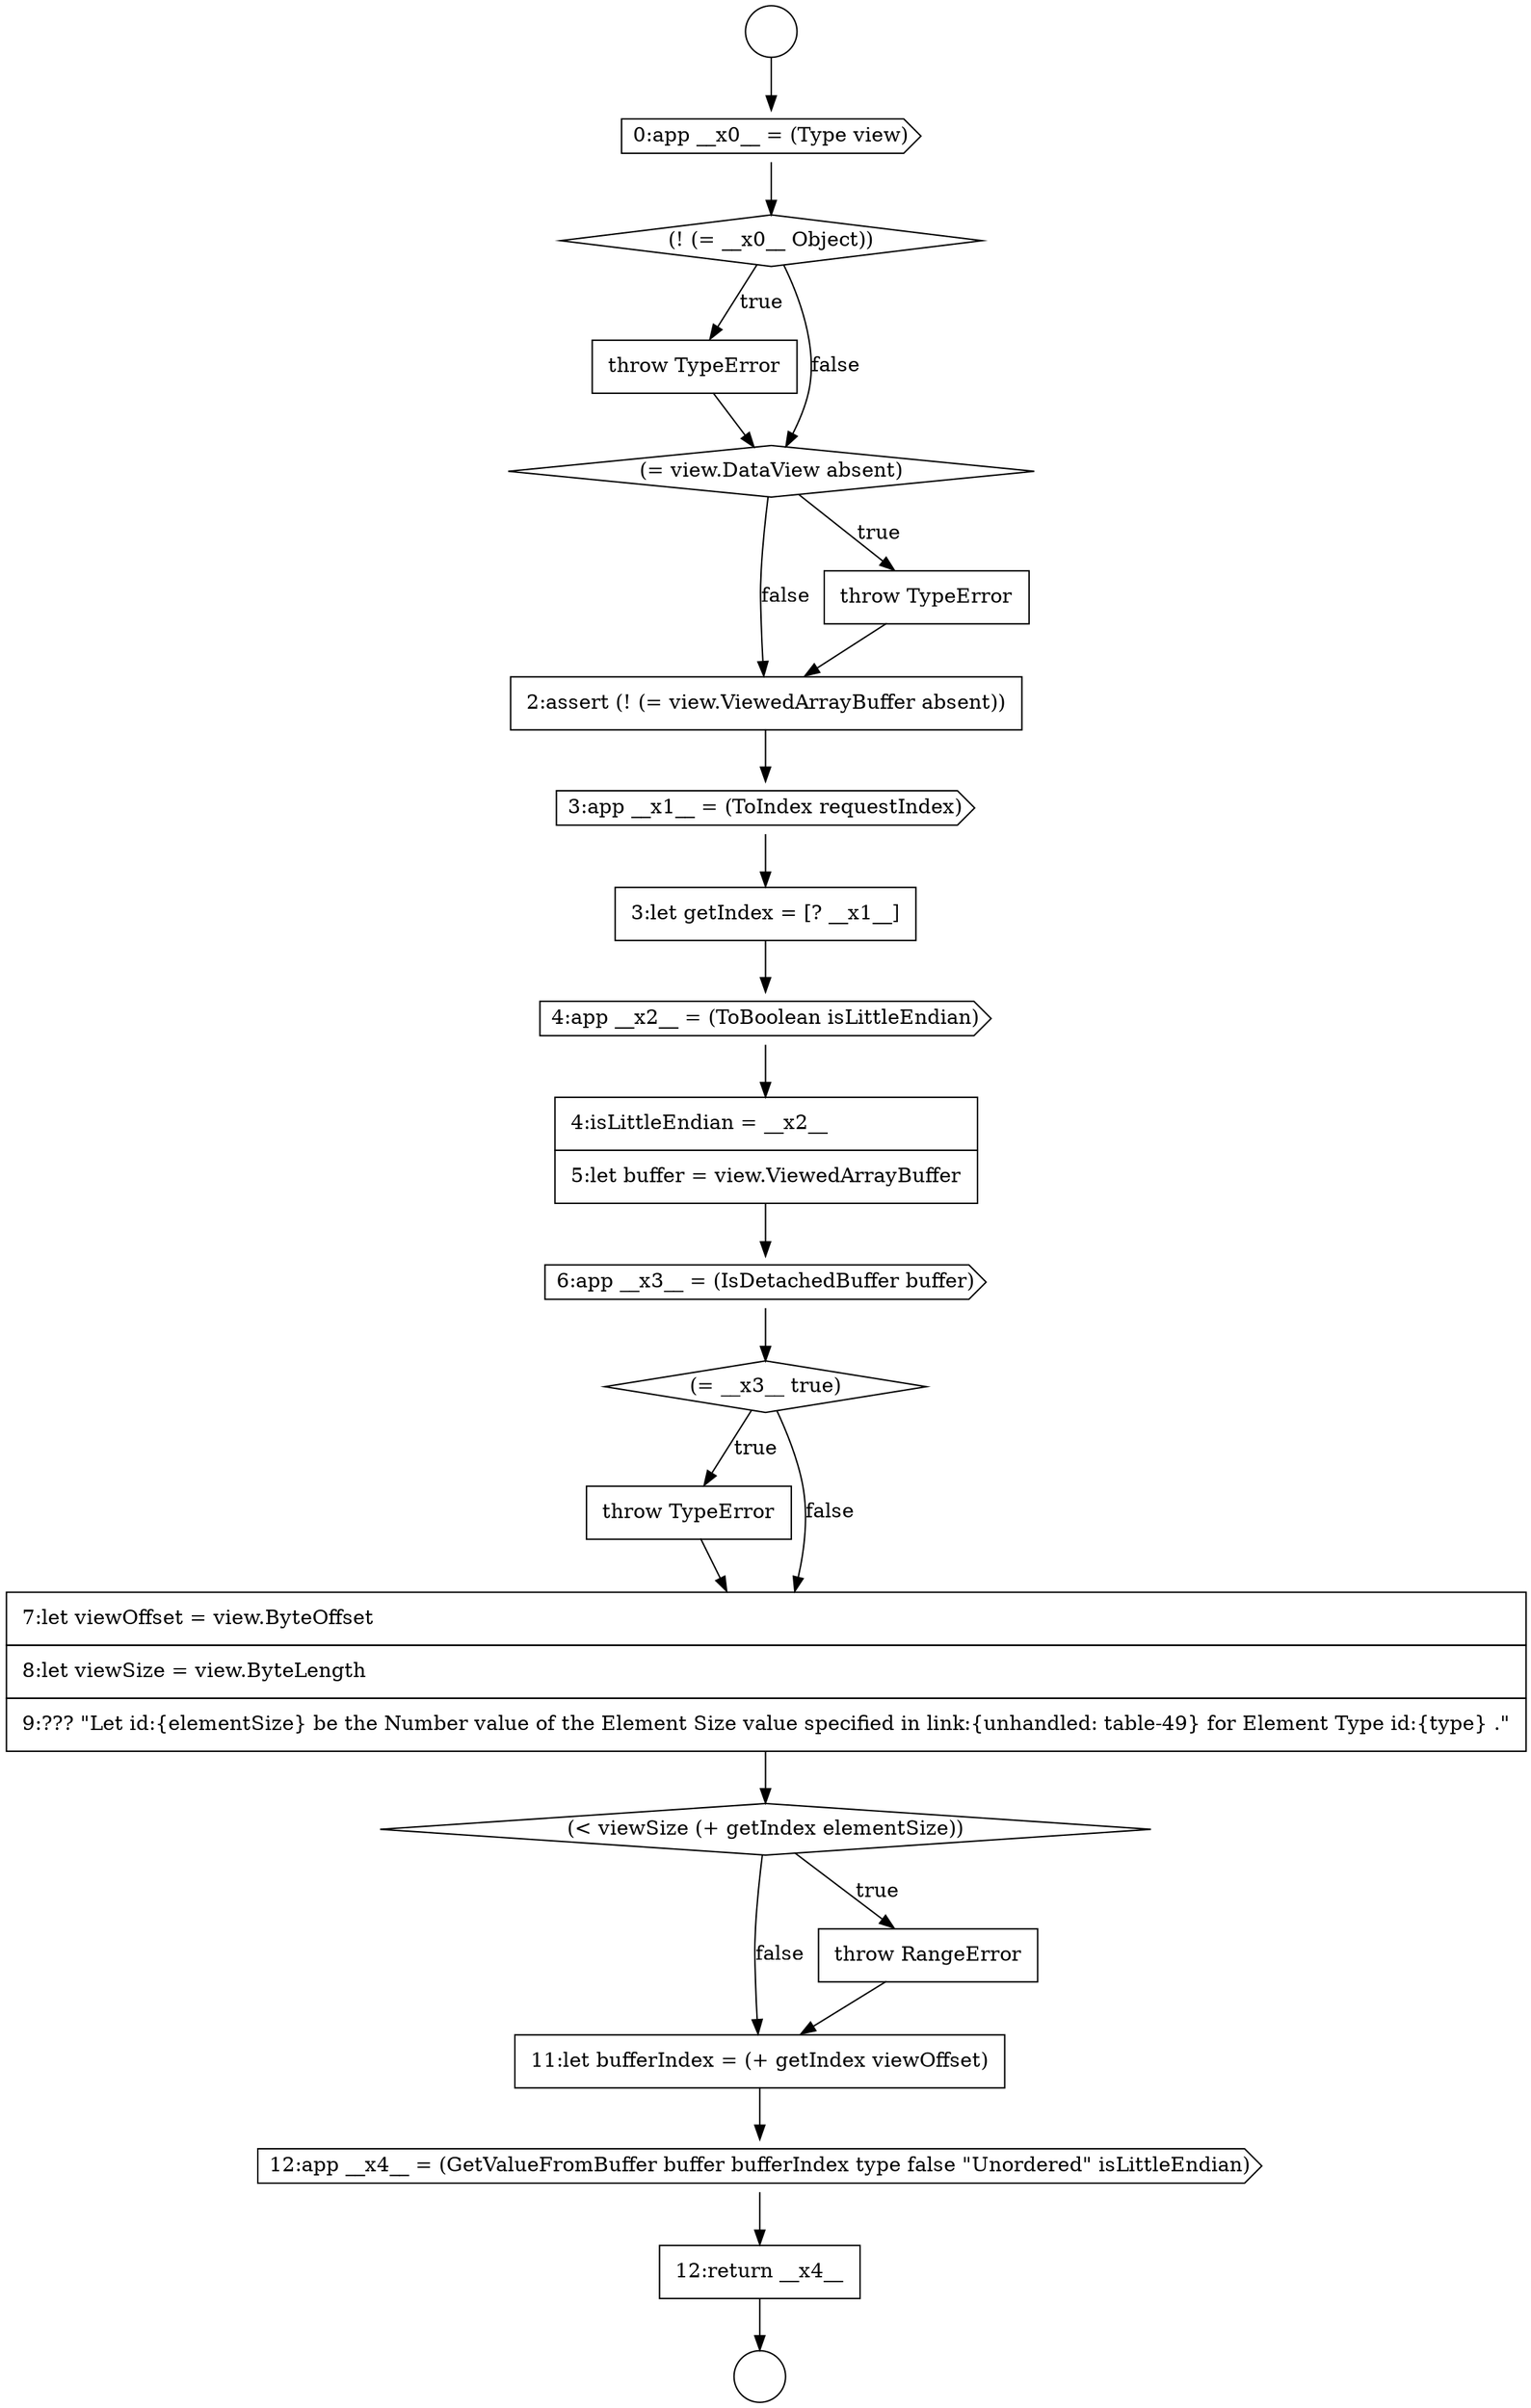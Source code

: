 digraph {
  node15688 [shape=circle label=" " color="black" fillcolor="white" style=filled]
  node15706 [shape=none, margin=0, label=<<font color="black">
    <table border="0" cellborder="1" cellspacing="0" cellpadding="10">
      <tr><td align="left">11:let bufferIndex = (+ getIndex viewOffset)</td></tr>
    </table>
  </font>> color="black" fillcolor="white" style=filled]
  node15695 [shape=none, margin=0, label=<<font color="black">
    <table border="0" cellborder="1" cellspacing="0" cellpadding="10">
      <tr><td align="left">2:assert (! (= view.ViewedArrayBuffer absent))</td></tr>
    </table>
  </font>> color="black" fillcolor="white" style=filled]
  node15691 [shape=diamond, label=<<font color="black">(! (= __x0__ Object))</font>> color="black" fillcolor="white" style=filled]
  node15697 [shape=none, margin=0, label=<<font color="black">
    <table border="0" cellborder="1" cellspacing="0" cellpadding="10">
      <tr><td align="left">3:let getIndex = [? __x1__]</td></tr>
    </table>
  </font>> color="black" fillcolor="white" style=filled]
  node15692 [shape=none, margin=0, label=<<font color="black">
    <table border="0" cellborder="1" cellspacing="0" cellpadding="10">
      <tr><td align="left">throw TypeError</td></tr>
    </table>
  </font>> color="black" fillcolor="white" style=filled]
  node15702 [shape=none, margin=0, label=<<font color="black">
    <table border="0" cellborder="1" cellspacing="0" cellpadding="10">
      <tr><td align="left">throw TypeError</td></tr>
    </table>
  </font>> color="black" fillcolor="white" style=filled]
  node15708 [shape=none, margin=0, label=<<font color="black">
    <table border="0" cellborder="1" cellspacing="0" cellpadding="10">
      <tr><td align="left">12:return __x4__</td></tr>
    </table>
  </font>> color="black" fillcolor="white" style=filled]
  node15689 [shape=circle label=" " color="black" fillcolor="white" style=filled]
  node15693 [shape=diamond, label=<<font color="black">(= view.DataView absent)</font>> color="black" fillcolor="white" style=filled]
  node15704 [shape=diamond, label=<<font color="black">(&lt; viewSize (+ getIndex elementSize))</font>> color="black" fillcolor="white" style=filled]
  node15699 [shape=none, margin=0, label=<<font color="black">
    <table border="0" cellborder="1" cellspacing="0" cellpadding="10">
      <tr><td align="left">4:isLittleEndian = __x2__</td></tr>
      <tr><td align="left">5:let buffer = view.ViewedArrayBuffer</td></tr>
    </table>
  </font>> color="black" fillcolor="white" style=filled]
  node15694 [shape=none, margin=0, label=<<font color="black">
    <table border="0" cellborder="1" cellspacing="0" cellpadding="10">
      <tr><td align="left">throw TypeError</td></tr>
    </table>
  </font>> color="black" fillcolor="white" style=filled]
  node15698 [shape=cds, label=<<font color="black">4:app __x2__ = (ToBoolean isLittleEndian)</font>> color="black" fillcolor="white" style=filled]
  node15703 [shape=none, margin=0, label=<<font color="black">
    <table border="0" cellborder="1" cellspacing="0" cellpadding="10">
      <tr><td align="left">7:let viewOffset = view.ByteOffset</td></tr>
      <tr><td align="left">8:let viewSize = view.ByteLength</td></tr>
      <tr><td align="left">9:??? &quot;Let id:{elementSize} be the Number value of the Element Size value specified in link:{unhandled: table-49} for Element Type id:{type} .&quot;</td></tr>
    </table>
  </font>> color="black" fillcolor="white" style=filled]
  node15707 [shape=cds, label=<<font color="black">12:app __x4__ = (GetValueFromBuffer buffer bufferIndex type false &quot;Unordered&quot; isLittleEndian)</font>> color="black" fillcolor="white" style=filled]
  node15696 [shape=cds, label=<<font color="black">3:app __x1__ = (ToIndex requestIndex)</font>> color="black" fillcolor="white" style=filled]
  node15700 [shape=cds, label=<<font color="black">6:app __x3__ = (IsDetachedBuffer buffer)</font>> color="black" fillcolor="white" style=filled]
  node15701 [shape=diamond, label=<<font color="black">(= __x3__ true)</font>> color="black" fillcolor="white" style=filled]
  node15705 [shape=none, margin=0, label=<<font color="black">
    <table border="0" cellborder="1" cellspacing="0" cellpadding="10">
      <tr><td align="left">throw RangeError</td></tr>
    </table>
  </font>> color="black" fillcolor="white" style=filled]
  node15690 [shape=cds, label=<<font color="black">0:app __x0__ = (Type view)</font>> color="black" fillcolor="white" style=filled]
  node15696 -> node15697 [ color="black"]
  node15690 -> node15691 [ color="black"]
  node15704 -> node15705 [label=<<font color="black">true</font>> color="black"]
  node15704 -> node15706 [label=<<font color="black">false</font>> color="black"]
  node15706 -> node15707 [ color="black"]
  node15688 -> node15690 [ color="black"]
  node15697 -> node15698 [ color="black"]
  node15702 -> node15703 [ color="black"]
  node15699 -> node15700 [ color="black"]
  node15701 -> node15702 [label=<<font color="black">true</font>> color="black"]
  node15701 -> node15703 [label=<<font color="black">false</font>> color="black"]
  node15707 -> node15708 [ color="black"]
  node15705 -> node15706 [ color="black"]
  node15693 -> node15694 [label=<<font color="black">true</font>> color="black"]
  node15693 -> node15695 [label=<<font color="black">false</font>> color="black"]
  node15700 -> node15701 [ color="black"]
  node15698 -> node15699 [ color="black"]
  node15708 -> node15689 [ color="black"]
  node15703 -> node15704 [ color="black"]
  node15694 -> node15695 [ color="black"]
  node15692 -> node15693 [ color="black"]
  node15695 -> node15696 [ color="black"]
  node15691 -> node15692 [label=<<font color="black">true</font>> color="black"]
  node15691 -> node15693 [label=<<font color="black">false</font>> color="black"]
}
